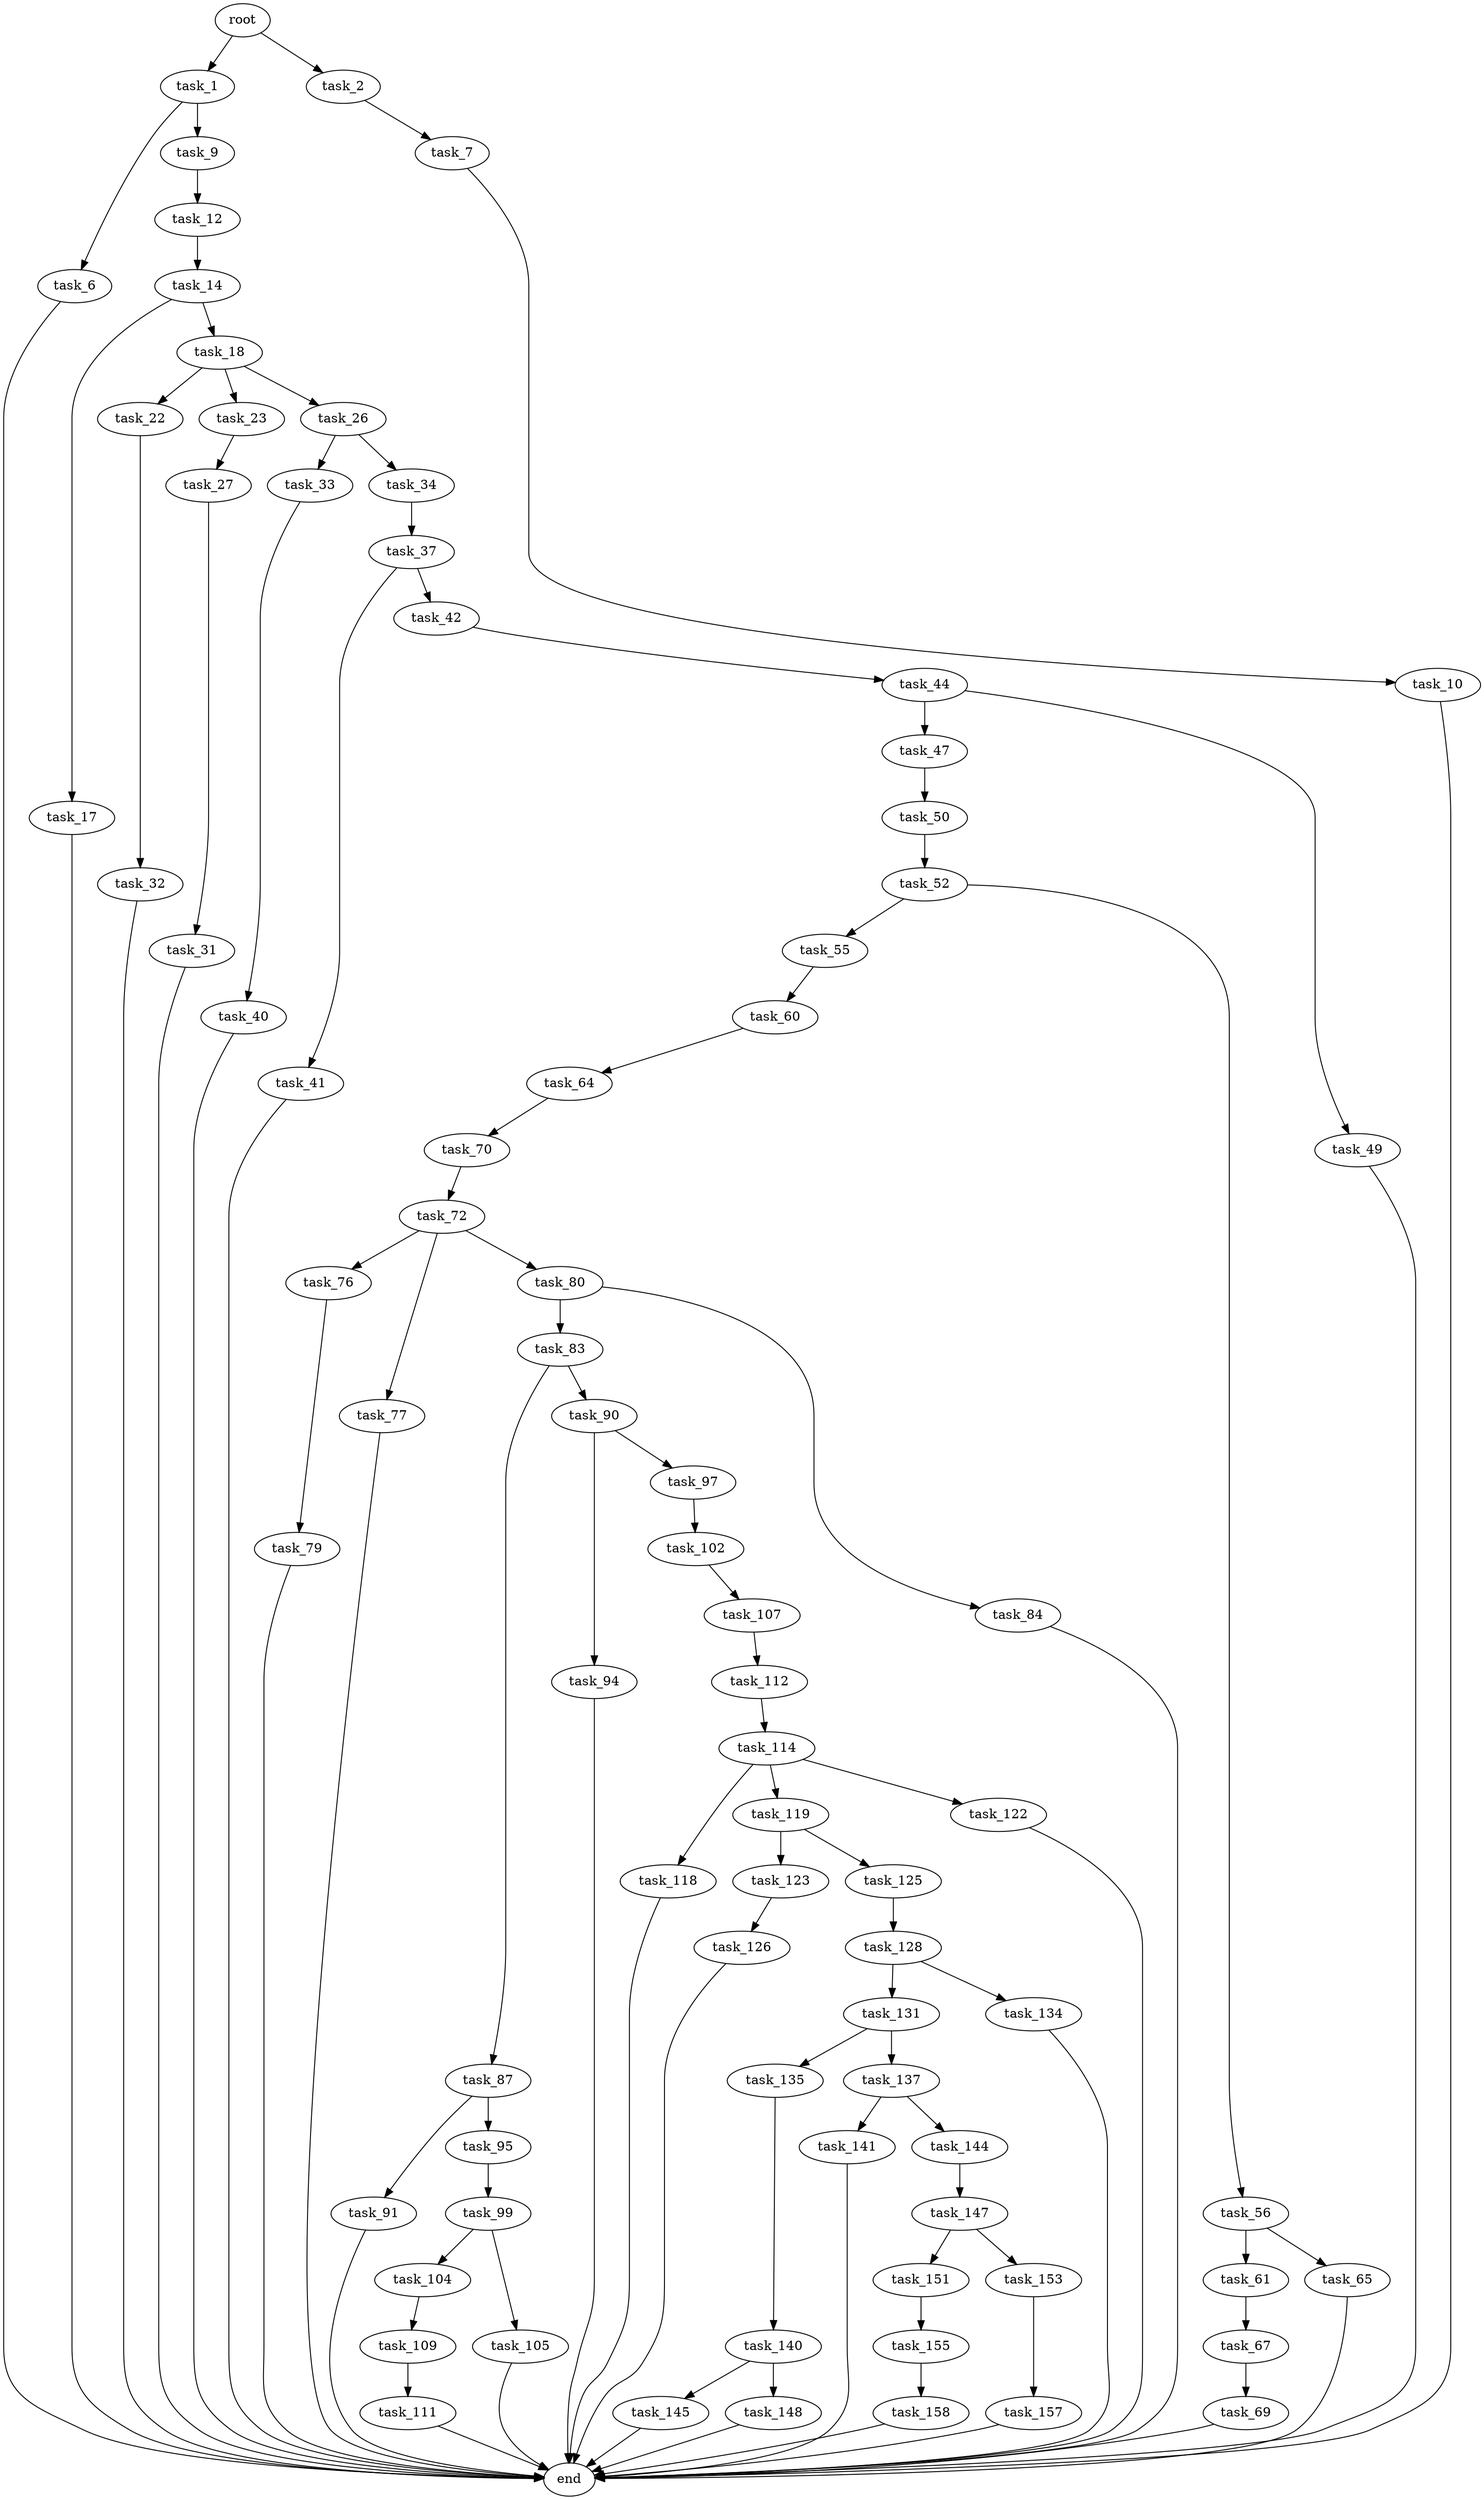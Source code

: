 digraph G {
  root [size="0.000000"];
  task_1 [size="782757789696.000000"];
  task_2 [size="656407331400.000000"];
  task_6 [size="54056806335.000000"];
  task_7 [size="71698077431.000000"];
  task_9 [size="5065265502.000000"];
  task_10 [size="941183744991.000000"];
  task_12 [size="91707276019.000000"];
  task_14 [size="14866714023.000000"];
  task_17 [size="8426909915.000000"];
  task_18 [size="8589934592.000000"];
  task_22 [size="4380243770.000000"];
  task_23 [size="231928233984.000000"];
  task_26 [size="782757789696.000000"];
  task_27 [size="7811959831.000000"];
  task_31 [size="213152210794.000000"];
  task_32 [size="28991029248.000000"];
  task_33 [size="9828122345.000000"];
  task_34 [size="368293445632.000000"];
  task_37 [size="42663922836.000000"];
  task_40 [size="549755813888.000000"];
  task_41 [size="68719476736.000000"];
  task_42 [size="68719476736.000000"];
  task_44 [size="2089943741.000000"];
  task_47 [size="5085161738.000000"];
  task_49 [size="400487267953.000000"];
  task_50 [size="289665552375.000000"];
  task_52 [size="620148661821.000000"];
  task_55 [size="368293445632.000000"];
  task_56 [size="45152232759.000000"];
  task_60 [size="368293445632.000000"];
  task_61 [size="4926195670.000000"];
  task_64 [size="10190315776.000000"];
  task_65 [size="23449865138.000000"];
  task_67 [size="789924501110.000000"];
  task_69 [size="368293445632.000000"];
  task_70 [size="28339867525.000000"];
  task_72 [size="12808341225.000000"];
  task_76 [size="1193431384279.000000"];
  task_77 [size="1686571770.000000"];
  task_79 [size="11486493536.000000"];
  task_80 [size="101302588068.000000"];
  task_83 [size="43916398433.000000"];
  task_84 [size="53305032438.000000"];
  task_87 [size="134217728000.000000"];
  task_90 [size="231928233984.000000"];
  task_91 [size="616406741009.000000"];
  task_94 [size="28991029248.000000"];
  task_95 [size="68719476736.000000"];
  task_97 [size="39502897417.000000"];
  task_99 [size="10294780668.000000"];
  task_102 [size="146085168268.000000"];
  task_104 [size="27819717607.000000"];
  task_105 [size="191445938735.000000"];
  task_107 [size="1699883366.000000"];
  task_109 [size="203437867775.000000"];
  task_111 [size="549755813888.000000"];
  task_112 [size="231928233984.000000"];
  task_114 [size="187864964419.000000"];
  task_118 [size="79311602720.000000"];
  task_119 [size="68719476736.000000"];
  task_122 [size="337938852493.000000"];
  task_123 [size="17574820906.000000"];
  task_125 [size="28991029248.000000"];
  task_126 [size="782757789696.000000"];
  task_128 [size="150997375718.000000"];
  task_131 [size="8589934592.000000"];
  task_134 [size="8589934592.000000"];
  task_135 [size="11108392654.000000"];
  task_137 [size="9983266910.000000"];
  task_140 [size="124630116232.000000"];
  task_141 [size="18931631985.000000"];
  task_144 [size="828543900779.000000"];
  task_145 [size="2890549597.000000"];
  task_147 [size="4436949187.000000"];
  task_148 [size="11815944997.000000"];
  task_151 [size="43801444712.000000"];
  task_153 [size="360344342874.000000"];
  task_155 [size="8589934592.000000"];
  task_157 [size="28122991943.000000"];
  task_158 [size="231928233984.000000"];
  end [size="0.000000"];

  root -> task_1 [size="1.000000"];
  root -> task_2 [size="1.000000"];
  task_1 -> task_6 [size="679477248.000000"];
  task_1 -> task_9 [size="679477248.000000"];
  task_2 -> task_7 [size="838860800.000000"];
  task_6 -> end [size="1.000000"];
  task_7 -> task_10 [size="134217728.000000"];
  task_9 -> task_12 [size="134217728.000000"];
  task_10 -> end [size="1.000000"];
  task_12 -> task_14 [size="75497472.000000"];
  task_14 -> task_17 [size="411041792.000000"];
  task_14 -> task_18 [size="411041792.000000"];
  task_17 -> end [size="1.000000"];
  task_18 -> task_22 [size="33554432.000000"];
  task_18 -> task_23 [size="33554432.000000"];
  task_18 -> task_26 [size="33554432.000000"];
  task_22 -> task_32 [size="75497472.000000"];
  task_23 -> task_27 [size="301989888.000000"];
  task_26 -> task_33 [size="679477248.000000"];
  task_26 -> task_34 [size="679477248.000000"];
  task_27 -> task_31 [size="209715200.000000"];
  task_31 -> end [size="1.000000"];
  task_32 -> end [size="1.000000"];
  task_33 -> task_40 [size="301989888.000000"];
  task_34 -> task_37 [size="411041792.000000"];
  task_37 -> task_41 [size="75497472.000000"];
  task_37 -> task_42 [size="75497472.000000"];
  task_40 -> end [size="1.000000"];
  task_41 -> end [size="1.000000"];
  task_42 -> task_44 [size="134217728.000000"];
  task_44 -> task_47 [size="33554432.000000"];
  task_44 -> task_49 [size="33554432.000000"];
  task_47 -> task_50 [size="411041792.000000"];
  task_49 -> end [size="1.000000"];
  task_50 -> task_52 [size="209715200.000000"];
  task_52 -> task_55 [size="679477248.000000"];
  task_52 -> task_56 [size="679477248.000000"];
  task_55 -> task_60 [size="411041792.000000"];
  task_56 -> task_61 [size="33554432.000000"];
  task_56 -> task_65 [size="33554432.000000"];
  task_60 -> task_64 [size="411041792.000000"];
  task_61 -> task_67 [size="134217728.000000"];
  task_64 -> task_70 [size="536870912.000000"];
  task_65 -> end [size="1.000000"];
  task_67 -> task_69 [size="536870912.000000"];
  task_69 -> end [size="1.000000"];
  task_70 -> task_72 [size="536870912.000000"];
  task_72 -> task_76 [size="209715200.000000"];
  task_72 -> task_77 [size="209715200.000000"];
  task_72 -> task_80 [size="209715200.000000"];
  task_76 -> task_79 [size="838860800.000000"];
  task_77 -> end [size="1.000000"];
  task_79 -> end [size="1.000000"];
  task_80 -> task_83 [size="209715200.000000"];
  task_80 -> task_84 [size="209715200.000000"];
  task_83 -> task_87 [size="33554432.000000"];
  task_83 -> task_90 [size="33554432.000000"];
  task_84 -> end [size="1.000000"];
  task_87 -> task_91 [size="209715200.000000"];
  task_87 -> task_95 [size="209715200.000000"];
  task_90 -> task_94 [size="301989888.000000"];
  task_90 -> task_97 [size="301989888.000000"];
  task_91 -> end [size="1.000000"];
  task_94 -> end [size="1.000000"];
  task_95 -> task_99 [size="134217728.000000"];
  task_97 -> task_102 [size="134217728.000000"];
  task_99 -> task_104 [size="209715200.000000"];
  task_99 -> task_105 [size="209715200.000000"];
  task_102 -> task_107 [size="301989888.000000"];
  task_104 -> task_109 [size="838860800.000000"];
  task_105 -> end [size="1.000000"];
  task_107 -> task_112 [size="134217728.000000"];
  task_109 -> task_111 [size="209715200.000000"];
  task_111 -> end [size="1.000000"];
  task_112 -> task_114 [size="301989888.000000"];
  task_114 -> task_118 [size="301989888.000000"];
  task_114 -> task_119 [size="301989888.000000"];
  task_114 -> task_122 [size="301989888.000000"];
  task_118 -> end [size="1.000000"];
  task_119 -> task_123 [size="134217728.000000"];
  task_119 -> task_125 [size="134217728.000000"];
  task_122 -> end [size="1.000000"];
  task_123 -> task_126 [size="411041792.000000"];
  task_125 -> task_128 [size="75497472.000000"];
  task_126 -> end [size="1.000000"];
  task_128 -> task_131 [size="134217728.000000"];
  task_128 -> task_134 [size="134217728.000000"];
  task_131 -> task_135 [size="33554432.000000"];
  task_131 -> task_137 [size="33554432.000000"];
  task_134 -> end [size="1.000000"];
  task_135 -> task_140 [size="411041792.000000"];
  task_137 -> task_141 [size="411041792.000000"];
  task_137 -> task_144 [size="411041792.000000"];
  task_140 -> task_145 [size="134217728.000000"];
  task_140 -> task_148 [size="134217728.000000"];
  task_141 -> end [size="1.000000"];
  task_144 -> task_147 [size="838860800.000000"];
  task_145 -> end [size="1.000000"];
  task_147 -> task_151 [size="536870912.000000"];
  task_147 -> task_153 [size="536870912.000000"];
  task_148 -> end [size="1.000000"];
  task_151 -> task_155 [size="209715200.000000"];
  task_153 -> task_157 [size="411041792.000000"];
  task_155 -> task_158 [size="33554432.000000"];
  task_157 -> end [size="1.000000"];
  task_158 -> end [size="1.000000"];
}

